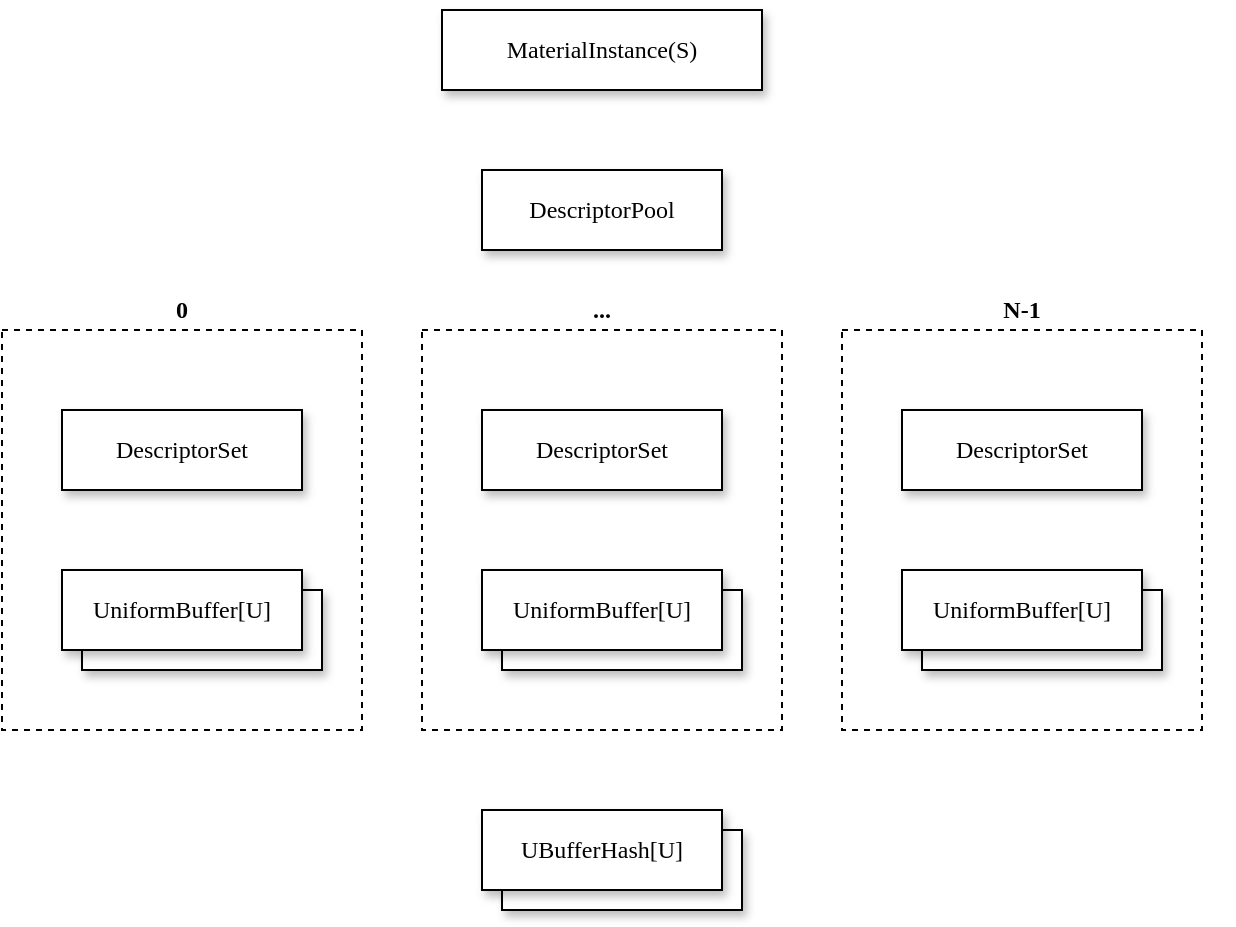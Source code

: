 <mxfile>
    <diagram id="pIsPSVw4wNhW4OB5O9Dt" name="Page-1">
        <mxGraphModel dx="1107" dy="501" grid="1" gridSize="10" guides="1" tooltips="1" connect="1" arrows="1" fold="1" page="1" pageScale="1" pageWidth="850" pageHeight="1100" math="0" shadow="0">
            <root>
                <mxCell id="0"/>
                <mxCell id="1" parent="0"/>
                <mxCell id="209" value="" style="rounded=0;whiteSpace=wrap;html=1;shadow=1;fontFamily=Lucida Console;" parent="1" vertex="1">
                    <mxGeometry x="250" y="410" width="120" height="40" as="geometry"/>
                </mxCell>
                <mxCell id="188" value="MaterialInstance(S)" style="rounded=0;whiteSpace=wrap;html=1;shadow=1;fontFamily=Lucida Console;" parent="1" vertex="1">
                    <mxGeometry x="220" width="160" height="40" as="geometry"/>
                </mxCell>
                <mxCell id="189" value="DescriptorPool" style="rounded=0;whiteSpace=wrap;html=1;shadow=1;fontFamily=Lucida Console;" parent="1" vertex="1">
                    <mxGeometry x="240" y="80" width="120" height="40" as="geometry"/>
                </mxCell>
                <mxCell id="208" value="UBufferHash[U]" style="rounded=0;whiteSpace=wrap;html=1;shadow=1;fontFamily=Lucida Console;" parent="1" vertex="1">
                    <mxGeometry x="240" y="400" width="120" height="40" as="geometry"/>
                </mxCell>
                <mxCell id="212" value="" style="group" vertex="1" connectable="0" parent="1">
                    <mxGeometry y="140" width="610" height="220" as="geometry"/>
                </mxCell>
                <mxCell id="206" value="" style="rounded=0;whiteSpace=wrap;html=1;fontFamily=Lucida Console;perimeterSpacing=0;fillColor=none;dashed=1;" parent="212" vertex="1">
                    <mxGeometry x="420" y="20" width="180" height="200" as="geometry"/>
                </mxCell>
                <mxCell id="207" value="" style="rounded=0;whiteSpace=wrap;html=1;fontFamily=Lucida Console;perimeterSpacing=0;fillColor=none;dashed=1;" parent="212" vertex="1">
                    <mxGeometry x="210" y="20" width="180" height="200" as="geometry"/>
                </mxCell>
                <mxCell id="205" value="" style="rounded=0;whiteSpace=wrap;html=1;fontFamily=Lucida Console;perimeterSpacing=0;fillColor=none;dashed=1;" parent="212" vertex="1">
                    <mxGeometry y="20" width="180" height="200" as="geometry"/>
                </mxCell>
                <mxCell id="198" value="" style="rounded=0;whiteSpace=wrap;html=1;shadow=1;fontFamily=Lucida Console;" parent="212" vertex="1">
                    <mxGeometry x="460" y="150" width="120" height="40" as="geometry"/>
                </mxCell>
                <mxCell id="197" value="" style="rounded=0;whiteSpace=wrap;html=1;shadow=1;fontFamily=Lucida Console;" parent="212" vertex="1">
                    <mxGeometry x="250" y="150" width="120" height="40" as="geometry"/>
                </mxCell>
                <mxCell id="196" value="" style="rounded=0;whiteSpace=wrap;html=1;shadow=1;fontFamily=Lucida Console;" parent="212" vertex="1">
                    <mxGeometry x="40" y="150" width="120" height="40" as="geometry"/>
                </mxCell>
                <mxCell id="185" value="0" style="text;html=1;strokeColor=none;fillColor=none;align=center;verticalAlign=middle;whiteSpace=wrap;rounded=0;shadow=1;fontSize=12;fontStyle=1;fontFamily=Lucida Console;" parent="212" vertex="1">
                    <mxGeometry x="70" width="40" height="20" as="geometry"/>
                </mxCell>
                <mxCell id="186" value="UniformBuffer[U]" style="rounded=0;whiteSpace=wrap;html=1;shadow=1;fontFamily=Lucida Console;" parent="212" vertex="1">
                    <mxGeometry x="30" y="140" width="120" height="40" as="geometry"/>
                </mxCell>
                <mxCell id="190" value="UniformBuffer[U]" style="rounded=0;whiteSpace=wrap;html=1;shadow=1;fontFamily=Lucida Console;" parent="212" vertex="1">
                    <mxGeometry x="240" y="140" width="120" height="40" as="geometry"/>
                </mxCell>
                <mxCell id="191" value="UniformBuffer[U]" style="rounded=0;whiteSpace=wrap;html=1;shadow=1;fontFamily=Lucida Console;" parent="212" vertex="1">
                    <mxGeometry x="450" y="140" width="120" height="40" as="geometry"/>
                </mxCell>
                <mxCell id="194" value="..." style="text;html=1;strokeColor=none;fillColor=none;align=center;verticalAlign=middle;whiteSpace=wrap;rounded=0;shadow=1;fontSize=12;fontStyle=1;fontFamily=Lucida Console;" parent="212" vertex="1">
                    <mxGeometry x="200" width="200" height="20" as="geometry"/>
                </mxCell>
                <mxCell id="195" value="N-1" style="text;html=1;strokeColor=none;fillColor=none;align=center;verticalAlign=middle;whiteSpace=wrap;rounded=0;shadow=1;fontSize=12;fontStyle=1;fontFamily=Lucida Console;" parent="212" vertex="1">
                    <mxGeometry x="410" width="200" height="20" as="geometry"/>
                </mxCell>
                <mxCell id="199" value="DescriptorSet" style="rounded=0;whiteSpace=wrap;html=1;shadow=1;fontFamily=Lucida Console;" parent="212" vertex="1">
                    <mxGeometry x="30" y="60" width="120" height="40" as="geometry"/>
                </mxCell>
                <mxCell id="200" value="DescriptorSet" style="rounded=0;whiteSpace=wrap;html=1;shadow=1;fontFamily=Lucida Console;" parent="212" vertex="1">
                    <mxGeometry x="240" y="60" width="120" height="40" as="geometry"/>
                </mxCell>
                <mxCell id="201" value="DescriptorSet" style="rounded=0;whiteSpace=wrap;html=1;shadow=1;fontFamily=Lucida Console;" parent="212" vertex="1">
                    <mxGeometry x="450" y="60" width="120" height="40" as="geometry"/>
                </mxCell>
            </root>
        </mxGraphModel>
    </diagram>
</mxfile>